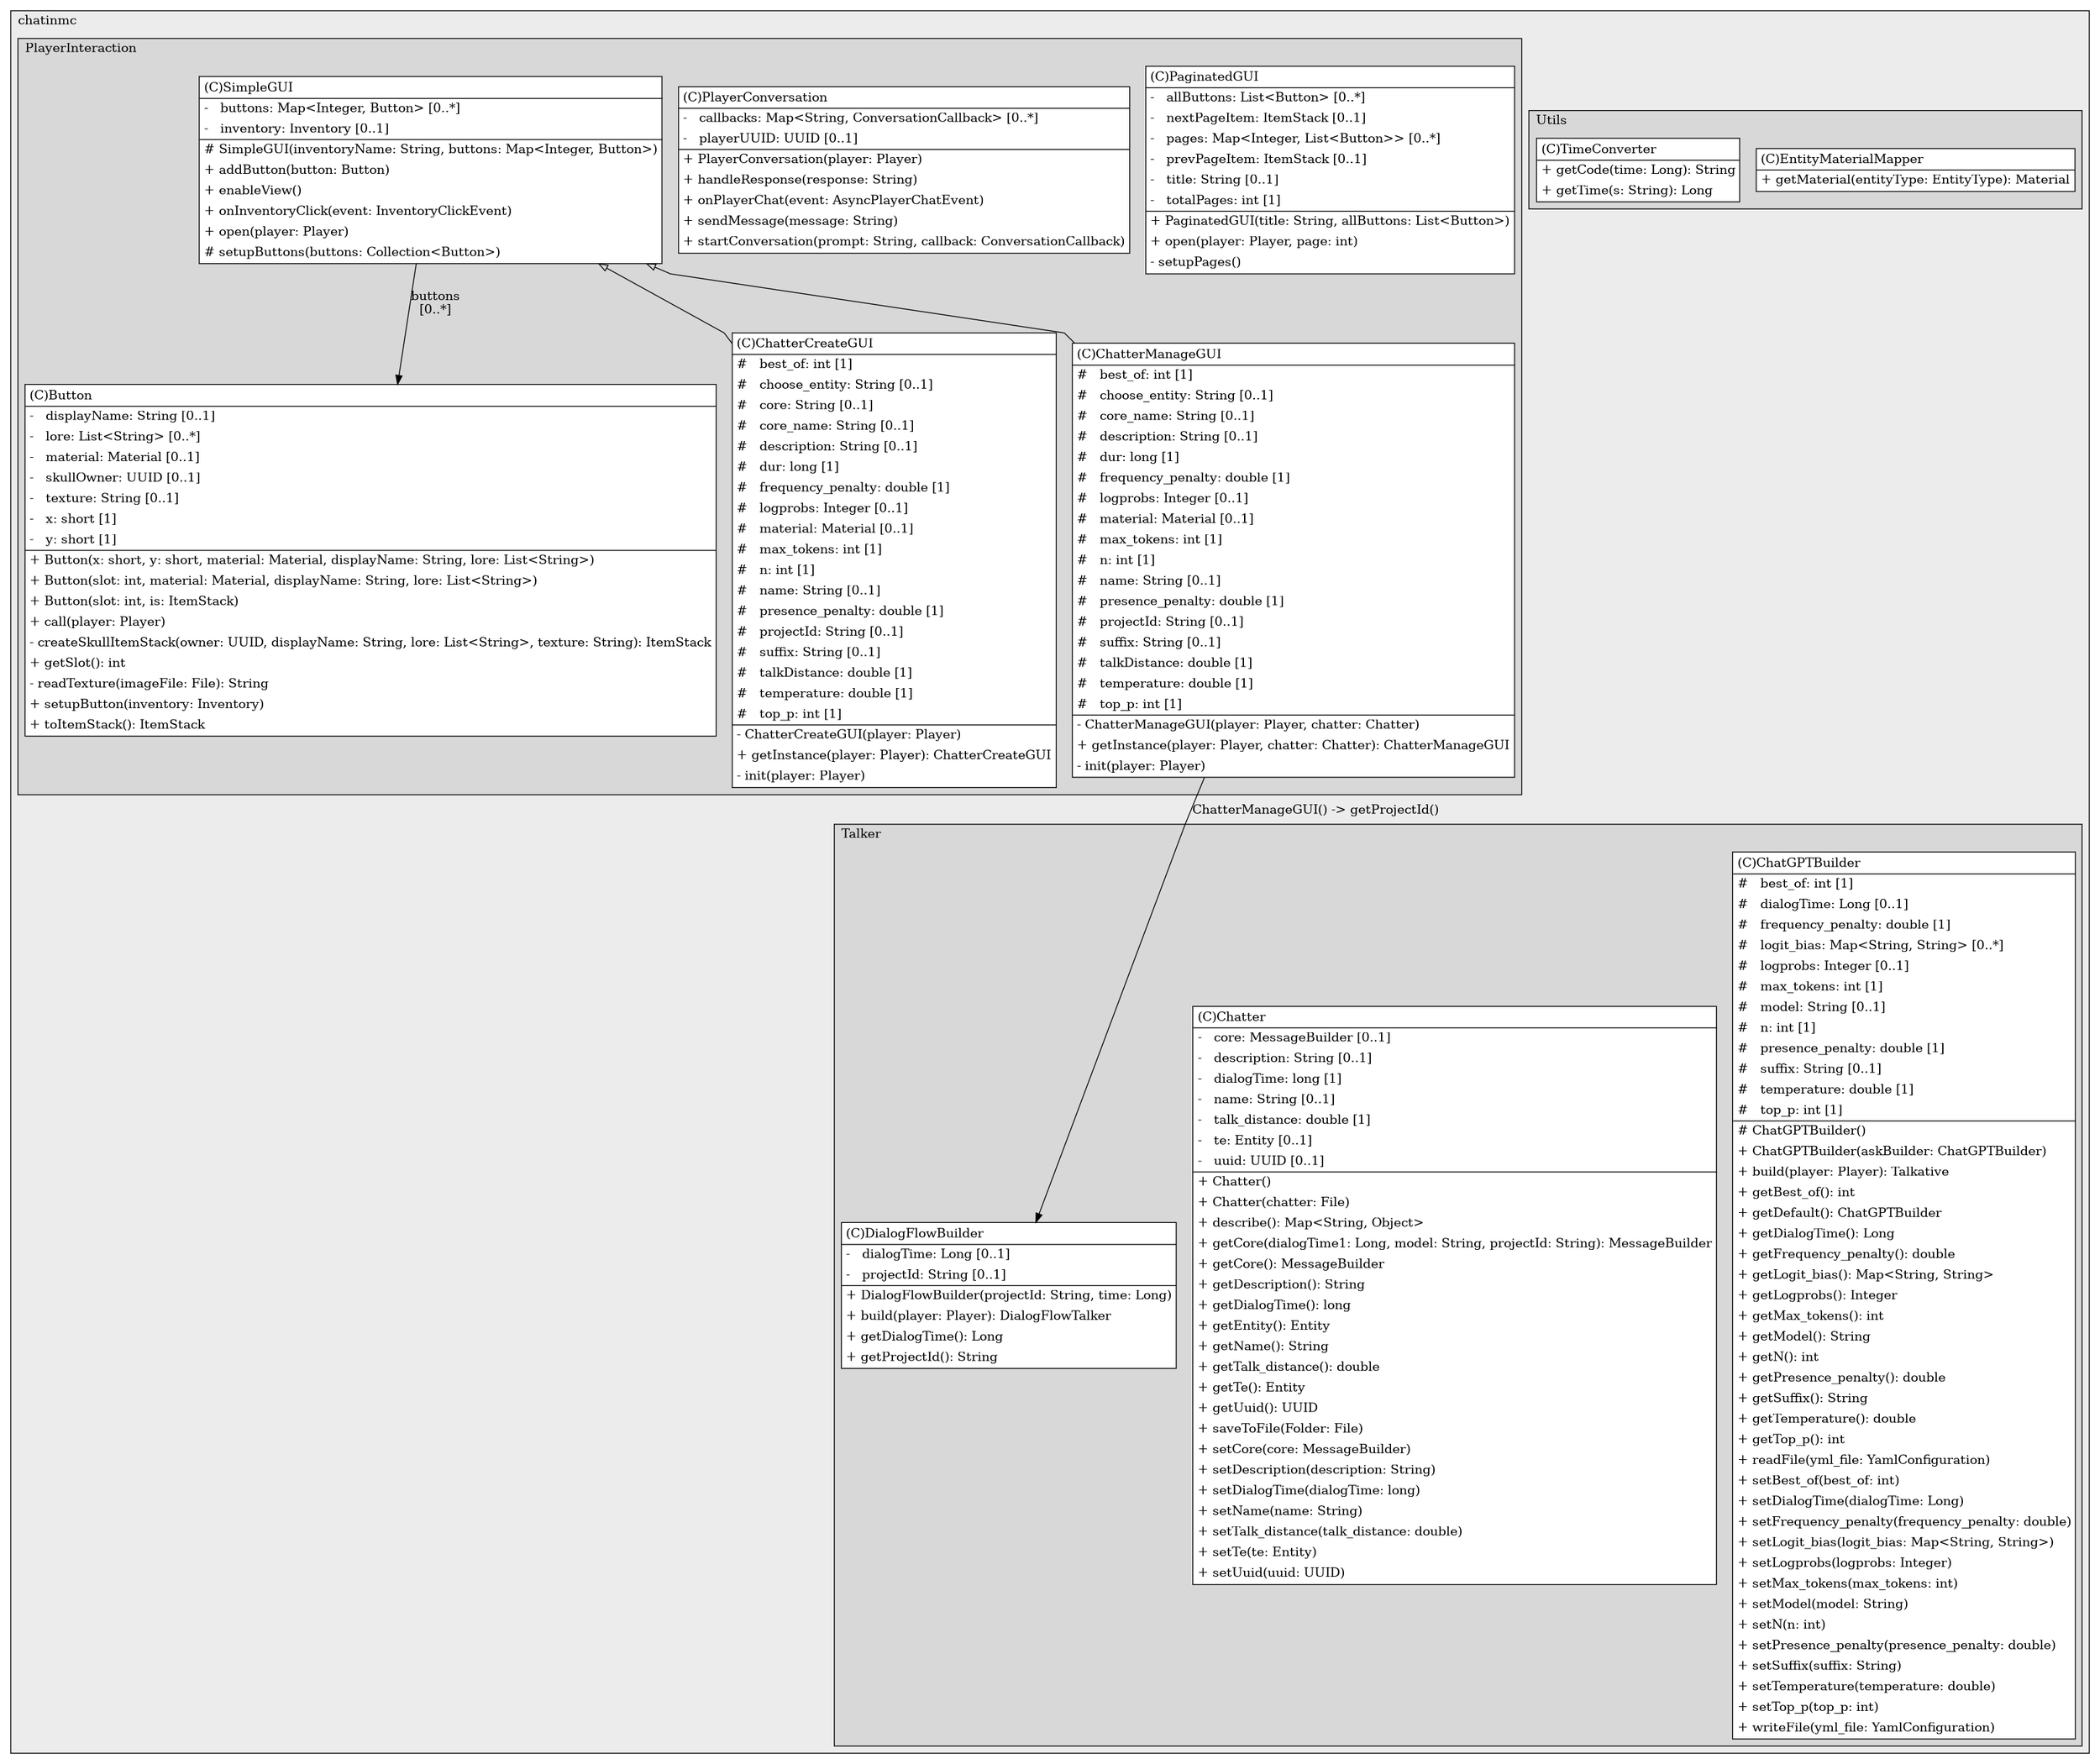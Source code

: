 @startuml

/' diagram meta data start
config=StructureConfiguration;
{
  "projectClassification": {
    "searchMode": "OpenProject", // OpenProject, AllProjects
    "includedProjects": "",
    "pathEndKeywords": "*.impl",
    "isClientPath": "",
    "isClientName": "",
    "isTestPath": "",
    "isTestName": "",
    "isMappingPath": "",
    "isMappingName": "",
    "isDataAccessPath": "",
    "isDataAccessName": "",
    "isDataStructurePath": "",
    "isDataStructureName": "",
    "isInterfaceStructuresPath": "",
    "isInterfaceStructuresName": "",
    "isEntryPointPath": "",
    "isEntryPointName": "",
    "treatFinalFieldsAsMandatory": false
  },
  "graphRestriction": {
    "classPackageExcludeFilter": "",
    "classPackageIncludeFilter": "",
    "classNameExcludeFilter": "",
    "classNameIncludeFilter": "",
    "methodNameExcludeFilter": "",
    "methodNameIncludeFilter": "",
    "removeByInheritance": "", // inheritance/annotation based filtering is done in a second step
    "removeByAnnotation": "",
    "removeByClassPackage": "", // cleanup the graph after inheritance/annotation based filtering is done
    "removeByClassName": "",
    "cutMappings": false,
    "cutEnum": false,
    "cutTests": true,
    "cutClient": true,
    "cutDataAccess": false,
    "cutInterfaceStructures": false,
    "cutDataStructures": false,
    "cutGetterAndSetter": false,
    "cutConstructors": false
  },
  "graphTraversal": {
    "forwardDepth": 3,
    "backwardDepth": 3,
    "classPackageExcludeFilter": "",
    "classPackageIncludeFilter": "",
    "classNameExcludeFilter": "",
    "classNameIncludeFilter": "",
    "methodNameExcludeFilter": "",
    "methodNameIncludeFilter": "",
    "hideMappings": false,
    "hideDataStructures": false,
    "hidePrivateMethods": true,
    "hideInterfaceCalls": false, // indirection: implementation -> interface (is hidden) -> implementation
    "onlyShowApplicationEntryPoints": false, // root node is included
    "useMethodCallsForStructureDiagram": "ForwardOnly" // ForwardOnly, BothDirections, No
  },
  "details": {
    "aggregation": "GroupByClass", // ByClass, GroupByClass, None
    "showClassGenericTypes": true,
    "showMethods": true,
    "showMethodParameterNames": true,
    "showMethodParameterTypes": true,
    "showMethodReturnType": true,
    "showPackageLevels": 2,
    "showDetailedClassStructure": true
  },
  "rootClass": "ltseed.chatinmc.PlayerInteraction.GUI.SimpleGUI",
  "extensionCallbackMethod": "" // qualified.class.name#methodName - signature: public static String method(String)
}
diagram meta data end '/



digraph g {
    rankdir="TB"
    splines=polyline
    

'nodes 
subgraph cluster_1438026963 { 
   	label=chatinmc
	labeljust=l
	fillcolor="#ececec"
	style=filled
   
   subgraph cluster_1966903370 { 
   	label=Utils
	labeljust=l
	fillcolor="#d8d8d8"
	style=filled
   
   EntityMaterialMapper685466037[
	label=<<TABLE BORDER="1" CELLBORDER="0" CELLPADDING="4" CELLSPACING="0">
<TR><TD ALIGN="LEFT" >(C)EntityMaterialMapper</TD></TR>
<HR/>
<TR><TD ALIGN="LEFT" >+ getMaterial(entityType: EntityType): Material</TD></TR>
</TABLE>>
	style=filled
	margin=0
	shape=plaintext
	fillcolor="#FFFFFF"
];

TimeConverter685466037[
	label=<<TABLE BORDER="1" CELLBORDER="0" CELLPADDING="4" CELLSPACING="0">
<TR><TD ALIGN="LEFT" >(C)TimeConverter</TD></TR>
<HR/>
<TR><TD ALIGN="LEFT" >+ getCode(time: Long): String</TD></TR>
<TR><TD ALIGN="LEFT" >+ getTime(s: String): Long</TD></TR>
</TABLE>>
	style=filled
	margin=0
	shape=plaintext
	fillcolor="#FFFFFF"
];
} 

subgraph cluster_470348790 { 
   	label=PlayerInteraction
	labeljust=l
	fillcolor="#d8d8d8"
	style=filled
   
   Button689662904[
	label=<<TABLE BORDER="1" CELLBORDER="0" CELLPADDING="4" CELLSPACING="0">
<TR><TD ALIGN="LEFT" >(C)Button</TD></TR>
<HR/>
<TR><TD ALIGN="LEFT" >-   displayName: String [0..1]</TD></TR>
<TR><TD ALIGN="LEFT" >-   lore: List&lt;String&gt; [0..*]</TD></TR>
<TR><TD ALIGN="LEFT" >-   material: Material [0..1]</TD></TR>
<TR><TD ALIGN="LEFT" >-   skullOwner: UUID [0..1]</TD></TR>
<TR><TD ALIGN="LEFT" >-   texture: String [0..1]</TD></TR>
<TR><TD ALIGN="LEFT" >-   x: short [1]</TD></TR>
<TR><TD ALIGN="LEFT" >-   y: short [1]</TD></TR>
<HR/>
<TR><TD ALIGN="LEFT" >+ Button(x: short, y: short, material: Material, displayName: String, lore: List&lt;String&gt;)</TD></TR>
<TR><TD ALIGN="LEFT" >+ Button(slot: int, material: Material, displayName: String, lore: List&lt;String&gt;)</TD></TR>
<TR><TD ALIGN="LEFT" >+ Button(slot: int, is: ItemStack)</TD></TR>
<TR><TD ALIGN="LEFT" >+ call(player: Player)</TD></TR>
<TR><TD ALIGN="LEFT" >- createSkullItemStack(owner: UUID, displayName: String, lore: List&lt;String&gt;, texture: String): ItemStack</TD></TR>
<TR><TD ALIGN="LEFT" >+ getSlot(): int</TD></TR>
<TR><TD ALIGN="LEFT" >- readTexture(imageFile: File): String</TD></TR>
<TR><TD ALIGN="LEFT" >+ setupButton(inventory: Inventory)</TD></TR>
<TR><TD ALIGN="LEFT" >+ toItemStack(): ItemStack</TD></TR>
</TABLE>>
	style=filled
	margin=0
	shape=plaintext
	fillcolor="#FFFFFF"
];

ChatterCreateGUI1411321477[
	label=<<TABLE BORDER="1" CELLBORDER="0" CELLPADDING="4" CELLSPACING="0">
<TR><TD ALIGN="LEFT" >(C)ChatterCreateGUI</TD></TR>
<HR/>
<TR><TD ALIGN="LEFT" >#   best_of: int [1]</TD></TR>
<TR><TD ALIGN="LEFT" >#   choose_entity: String [0..1]</TD></TR>
<TR><TD ALIGN="LEFT" >#   core: String [0..1]</TD></TR>
<TR><TD ALIGN="LEFT" >#   core_name: String [0..1]</TD></TR>
<TR><TD ALIGN="LEFT" >#   description: String [0..1]</TD></TR>
<TR><TD ALIGN="LEFT" >#   dur: long [1]</TD></TR>
<TR><TD ALIGN="LEFT" >#   frequency_penalty: double [1]</TD></TR>
<TR><TD ALIGN="LEFT" >#   logprobs: Integer [0..1]</TD></TR>
<TR><TD ALIGN="LEFT" >#   material: Material [0..1]</TD></TR>
<TR><TD ALIGN="LEFT" >#   max_tokens: int [1]</TD></TR>
<TR><TD ALIGN="LEFT" >#   n: int [1]</TD></TR>
<TR><TD ALIGN="LEFT" >#   name: String [0..1]</TD></TR>
<TR><TD ALIGN="LEFT" >#   presence_penalty: double [1]</TD></TR>
<TR><TD ALIGN="LEFT" >#   projectId: String [0..1]</TD></TR>
<TR><TD ALIGN="LEFT" >#   suffix: String [0..1]</TD></TR>
<TR><TD ALIGN="LEFT" >#   talkDistance: double [1]</TD></TR>
<TR><TD ALIGN="LEFT" >#   temperature: double [1]</TD></TR>
<TR><TD ALIGN="LEFT" >#   top_p: int [1]</TD></TR>
<HR/>
<TR><TD ALIGN="LEFT" >- ChatterCreateGUI(player: Player)</TD></TR>
<TR><TD ALIGN="LEFT" >+ getInstance(player: Player): ChatterCreateGUI</TD></TR>
<TR><TD ALIGN="LEFT" >- init(player: Player)</TD></TR>
</TABLE>>
	style=filled
	margin=0
	shape=plaintext
	fillcolor="#FFFFFF"
];

ChatterManageGUI1411321477[
	label=<<TABLE BORDER="1" CELLBORDER="0" CELLPADDING="4" CELLSPACING="0">
<TR><TD ALIGN="LEFT" >(C)ChatterManageGUI</TD></TR>
<HR/>
<TR><TD ALIGN="LEFT" >#   best_of: int [1]</TD></TR>
<TR><TD ALIGN="LEFT" >#   choose_entity: String [0..1]</TD></TR>
<TR><TD ALIGN="LEFT" >#   core_name: String [0..1]</TD></TR>
<TR><TD ALIGN="LEFT" >#   description: String [0..1]</TD></TR>
<TR><TD ALIGN="LEFT" >#   dur: long [1]</TD></TR>
<TR><TD ALIGN="LEFT" >#   frequency_penalty: double [1]</TD></TR>
<TR><TD ALIGN="LEFT" >#   logprobs: Integer [0..1]</TD></TR>
<TR><TD ALIGN="LEFT" >#   material: Material [0..1]</TD></TR>
<TR><TD ALIGN="LEFT" >#   max_tokens: int [1]</TD></TR>
<TR><TD ALIGN="LEFT" >#   n: int [1]</TD></TR>
<TR><TD ALIGN="LEFT" >#   name: String [0..1]</TD></TR>
<TR><TD ALIGN="LEFT" >#   presence_penalty: double [1]</TD></TR>
<TR><TD ALIGN="LEFT" >#   projectId: String [0..1]</TD></TR>
<TR><TD ALIGN="LEFT" >#   suffix: String [0..1]</TD></TR>
<TR><TD ALIGN="LEFT" >#   talkDistance: double [1]</TD></TR>
<TR><TD ALIGN="LEFT" >#   temperature: double [1]</TD></TR>
<TR><TD ALIGN="LEFT" >#   top_p: int [1]</TD></TR>
<HR/>
<TR><TD ALIGN="LEFT" >- ChatterManageGUI(player: Player, chatter: Chatter)</TD></TR>
<TR><TD ALIGN="LEFT" >+ getInstance(player: Player, chatter: Chatter): ChatterManageGUI</TD></TR>
<TR><TD ALIGN="LEFT" >- init(player: Player)</TD></TR>
</TABLE>>
	style=filled
	margin=0
	shape=plaintext
	fillcolor="#FFFFFF"
];

PaginatedGUI689662904[
	label=<<TABLE BORDER="1" CELLBORDER="0" CELLPADDING="4" CELLSPACING="0">
<TR><TD ALIGN="LEFT" >(C)PaginatedGUI</TD></TR>
<HR/>
<TR><TD ALIGN="LEFT" >-   allButtons: List&lt;Button&gt; [0..*]</TD></TR>
<TR><TD ALIGN="LEFT" >-   nextPageItem: ItemStack [0..1]</TD></TR>
<TR><TD ALIGN="LEFT" >-   pages: Map&lt;Integer, List&lt;Button&gt;&gt; [0..*]</TD></TR>
<TR><TD ALIGN="LEFT" >-   prevPageItem: ItemStack [0..1]</TD></TR>
<TR><TD ALIGN="LEFT" >-   title: String [0..1]</TD></TR>
<TR><TD ALIGN="LEFT" >-   totalPages: int [1]</TD></TR>
<HR/>
<TR><TD ALIGN="LEFT" >+ PaginatedGUI(title: String, allButtons: List&lt;Button&gt;)</TD></TR>
<TR><TD ALIGN="LEFT" >+ open(player: Player, page: int)</TD></TR>
<TR><TD ALIGN="LEFT" >- setupPages()</TD></TR>
</TABLE>>
	style=filled
	margin=0
	shape=plaintext
	fillcolor="#FFFFFF"
];

PlayerConversation1012394763[
	label=<<TABLE BORDER="1" CELLBORDER="0" CELLPADDING="4" CELLSPACING="0">
<TR><TD ALIGN="LEFT" >(C)PlayerConversation</TD></TR>
<HR/>
<TR><TD ALIGN="LEFT" >-   callbacks: Map&lt;String, ConversationCallback&gt; [0..*]</TD></TR>
<TR><TD ALIGN="LEFT" >-   playerUUID: UUID [0..1]</TD></TR>
<HR/>
<TR><TD ALIGN="LEFT" >+ PlayerConversation(player: Player)</TD></TR>
<TR><TD ALIGN="LEFT" >+ handleResponse(response: String)</TD></TR>
<TR><TD ALIGN="LEFT" >+ onPlayerChat(event: AsyncPlayerChatEvent)</TD></TR>
<TR><TD ALIGN="LEFT" >+ sendMessage(message: String)</TD></TR>
<TR><TD ALIGN="LEFT" >+ startConversation(prompt: String, callback: ConversationCallback)</TD></TR>
</TABLE>>
	style=filled
	margin=0
	shape=plaintext
	fillcolor="#FFFFFF"
];

SimpleGUI689662904[
	label=<<TABLE BORDER="1" CELLBORDER="0" CELLPADDING="4" CELLSPACING="0">
<TR><TD ALIGN="LEFT" >(C)SimpleGUI</TD></TR>
<HR/>
<TR><TD ALIGN="LEFT" >-   buttons: Map&lt;Integer, Button&gt; [0..*]</TD></TR>
<TR><TD ALIGN="LEFT" >-   inventory: Inventory [0..1]</TD></TR>
<HR/>
<TR><TD ALIGN="LEFT" ># SimpleGUI(inventoryName: String, buttons: Map&lt;Integer, Button&gt;)</TD></TR>
<TR><TD ALIGN="LEFT" >+ addButton(button: Button)</TD></TR>
<TR><TD ALIGN="LEFT" >+ enableView()</TD></TR>
<TR><TD ALIGN="LEFT" >+ onInventoryClick(event: InventoryClickEvent)</TD></TR>
<TR><TD ALIGN="LEFT" >+ open(player: Player)</TD></TR>
<TR><TD ALIGN="LEFT" ># setupButtons(buttons: Collection&lt;Button&gt;)</TD></TR>
</TABLE>>
	style=filled
	margin=0
	shape=plaintext
	fillcolor="#FFFFFF"
];
} 

subgraph cluster_890550284 { 
   	label=Talker
	labeljust=l
	fillcolor="#d8d8d8"
	style=filled
   
   ChatGPTBuilder1485060316[
	label=<<TABLE BORDER="1" CELLBORDER="0" CELLPADDING="4" CELLSPACING="0">
<TR><TD ALIGN="LEFT" >(C)ChatGPTBuilder</TD></TR>
<HR/>
<TR><TD ALIGN="LEFT" >#   best_of: int [1]</TD></TR>
<TR><TD ALIGN="LEFT" >#   dialogTime: Long [0..1]</TD></TR>
<TR><TD ALIGN="LEFT" >#   frequency_penalty: double [1]</TD></TR>
<TR><TD ALIGN="LEFT" >#   logit_bias: Map&lt;String, String&gt; [0..*]</TD></TR>
<TR><TD ALIGN="LEFT" >#   logprobs: Integer [0..1]</TD></TR>
<TR><TD ALIGN="LEFT" >#   max_tokens: int [1]</TD></TR>
<TR><TD ALIGN="LEFT" >#   model: String [0..1]</TD></TR>
<TR><TD ALIGN="LEFT" >#   n: int [1]</TD></TR>
<TR><TD ALIGN="LEFT" >#   presence_penalty: double [1]</TD></TR>
<TR><TD ALIGN="LEFT" >#   suffix: String [0..1]</TD></TR>
<TR><TD ALIGN="LEFT" >#   temperature: double [1]</TD></TR>
<TR><TD ALIGN="LEFT" >#   top_p: int [1]</TD></TR>
<HR/>
<TR><TD ALIGN="LEFT" ># ChatGPTBuilder()</TD></TR>
<TR><TD ALIGN="LEFT" >+ ChatGPTBuilder(askBuilder: ChatGPTBuilder)</TD></TR>
<TR><TD ALIGN="LEFT" >+ build(player: Player): Talkative</TD></TR>
<TR><TD ALIGN="LEFT" >+ getBest_of(): int</TD></TR>
<TR><TD ALIGN="LEFT" >+ getDefault(): ChatGPTBuilder</TD></TR>
<TR><TD ALIGN="LEFT" >+ getDialogTime(): Long</TD></TR>
<TR><TD ALIGN="LEFT" >+ getFrequency_penalty(): double</TD></TR>
<TR><TD ALIGN="LEFT" >+ getLogit_bias(): Map&lt;String, String&gt;</TD></TR>
<TR><TD ALIGN="LEFT" >+ getLogprobs(): Integer</TD></TR>
<TR><TD ALIGN="LEFT" >+ getMax_tokens(): int</TD></TR>
<TR><TD ALIGN="LEFT" >+ getModel(): String</TD></TR>
<TR><TD ALIGN="LEFT" >+ getN(): int</TD></TR>
<TR><TD ALIGN="LEFT" >+ getPresence_penalty(): double</TD></TR>
<TR><TD ALIGN="LEFT" >+ getSuffix(): String</TD></TR>
<TR><TD ALIGN="LEFT" >+ getTemperature(): double</TD></TR>
<TR><TD ALIGN="LEFT" >+ getTop_p(): int</TD></TR>
<TR><TD ALIGN="LEFT" >+ readFile(yml_file: YamlConfiguration)</TD></TR>
<TR><TD ALIGN="LEFT" >+ setBest_of(best_of: int)</TD></TR>
<TR><TD ALIGN="LEFT" >+ setDialogTime(dialogTime: Long)</TD></TR>
<TR><TD ALIGN="LEFT" >+ setFrequency_penalty(frequency_penalty: double)</TD></TR>
<TR><TD ALIGN="LEFT" >+ setLogit_bias(logit_bias: Map&lt;String, String&gt;)</TD></TR>
<TR><TD ALIGN="LEFT" >+ setLogprobs(logprobs: Integer)</TD></TR>
<TR><TD ALIGN="LEFT" >+ setMax_tokens(max_tokens: int)</TD></TR>
<TR><TD ALIGN="LEFT" >+ setModel(model: String)</TD></TR>
<TR><TD ALIGN="LEFT" >+ setN(n: int)</TD></TR>
<TR><TD ALIGN="LEFT" >+ setPresence_penalty(presence_penalty: double)</TD></TR>
<TR><TD ALIGN="LEFT" >+ setSuffix(suffix: String)</TD></TR>
<TR><TD ALIGN="LEFT" >+ setTemperature(temperature: double)</TD></TR>
<TR><TD ALIGN="LEFT" >+ setTop_p(top_p: int)</TD></TR>
<TR><TD ALIGN="LEFT" >+ writeFile(yml_file: YamlConfiguration)</TD></TR>
</TABLE>>
	style=filled
	margin=0
	shape=plaintext
	fillcolor="#FFFFFF"
];

Chatter179301375[
	label=<<TABLE BORDER="1" CELLBORDER="0" CELLPADDING="4" CELLSPACING="0">
<TR><TD ALIGN="LEFT" >(C)Chatter</TD></TR>
<HR/>
<TR><TD ALIGN="LEFT" >-   core: MessageBuilder [0..1]</TD></TR>
<TR><TD ALIGN="LEFT" >-   description: String [0..1]</TD></TR>
<TR><TD ALIGN="LEFT" >-   dialogTime: long [1]</TD></TR>
<TR><TD ALIGN="LEFT" >-   name: String [0..1]</TD></TR>
<TR><TD ALIGN="LEFT" >-   talk_distance: double [1]</TD></TR>
<TR><TD ALIGN="LEFT" >-   te: Entity [0..1]</TD></TR>
<TR><TD ALIGN="LEFT" >-   uuid: UUID [0..1]</TD></TR>
<HR/>
<TR><TD ALIGN="LEFT" >+ Chatter()</TD></TR>
<TR><TD ALIGN="LEFT" >+ Chatter(chatter: File)</TD></TR>
<TR><TD ALIGN="LEFT" >+ describe(): Map&lt;String, Object&gt;</TD></TR>
<TR><TD ALIGN="LEFT" >+ getCore(dialogTime1: Long, model: String, projectId: String): MessageBuilder</TD></TR>
<TR><TD ALIGN="LEFT" >+ getCore(): MessageBuilder</TD></TR>
<TR><TD ALIGN="LEFT" >+ getDescription(): String</TD></TR>
<TR><TD ALIGN="LEFT" >+ getDialogTime(): long</TD></TR>
<TR><TD ALIGN="LEFT" >+ getEntity(): Entity</TD></TR>
<TR><TD ALIGN="LEFT" >+ getName(): String</TD></TR>
<TR><TD ALIGN="LEFT" >+ getTalk_distance(): double</TD></TR>
<TR><TD ALIGN="LEFT" >+ getTe(): Entity</TD></TR>
<TR><TD ALIGN="LEFT" >+ getUuid(): UUID</TD></TR>
<TR><TD ALIGN="LEFT" >+ saveToFile(Folder: File)</TD></TR>
<TR><TD ALIGN="LEFT" >+ setCore(core: MessageBuilder)</TD></TR>
<TR><TD ALIGN="LEFT" >+ setDescription(description: String)</TD></TR>
<TR><TD ALIGN="LEFT" >+ setDialogTime(dialogTime: long)</TD></TR>
<TR><TD ALIGN="LEFT" >+ setName(name: String)</TD></TR>
<TR><TD ALIGN="LEFT" >+ setTalk_distance(talk_distance: double)</TD></TR>
<TR><TD ALIGN="LEFT" >+ setTe(te: Entity)</TD></TR>
<TR><TD ALIGN="LEFT" >+ setUuid(uuid: UUID)</TD></TR>
</TABLE>>
	style=filled
	margin=0
	shape=plaintext
	fillcolor="#FFFFFF"
];

DialogFlowBuilder1678276613[
	label=<<TABLE BORDER="1" CELLBORDER="0" CELLPADDING="4" CELLSPACING="0">
<TR><TD ALIGN="LEFT" >(C)DialogFlowBuilder</TD></TR>
<HR/>
<TR><TD ALIGN="LEFT" >-   dialogTime: Long [0..1]</TD></TR>
<TR><TD ALIGN="LEFT" >-   projectId: String [0..1]</TD></TR>
<HR/>
<TR><TD ALIGN="LEFT" >+ DialogFlowBuilder(projectId: String, time: Long)</TD></TR>
<TR><TD ALIGN="LEFT" >+ build(player: Player): DialogFlowTalker</TD></TR>
<TR><TD ALIGN="LEFT" >+ getDialogTime(): Long</TD></TR>
<TR><TD ALIGN="LEFT" >+ getProjectId(): String</TD></TR>
</TABLE>>
	style=filled
	margin=0
	shape=plaintext
	fillcolor="#FFFFFF"
];
} 
} 

'edges    
ChatterManageGUI1411321477 -> DialogFlowBuilder1678276613[label="ChatterManageGUI() -> getProjectId()"];
SimpleGUI689662904 -> Button689662904[label="buttons
[0..*]"];
SimpleGUI689662904 -> ChatterCreateGUI1411321477[arrowhead=none, arrowtail=empty, dir=both];
SimpleGUI689662904 -> ChatterManageGUI1411321477[arrowhead=none, arrowtail=empty, dir=both];
    
}
@enduml
